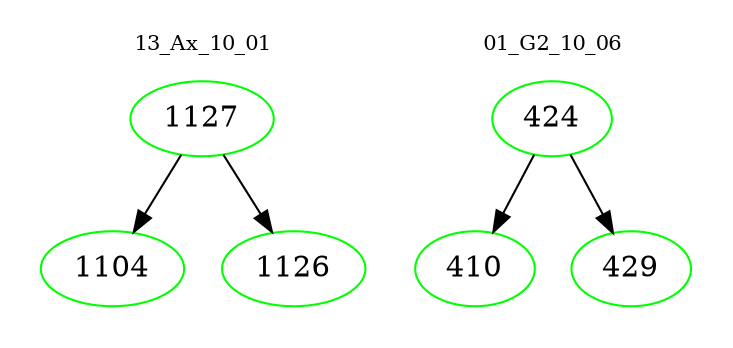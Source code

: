 digraph{
subgraph cluster_0 {
color = white
label = "13_Ax_10_01";
fontsize=10;
T0_1127 [label="1127", color="green"]
T0_1127 -> T0_1104 [color="black"]
T0_1104 [label="1104", color="green"]
T0_1127 -> T0_1126 [color="black"]
T0_1126 [label="1126", color="green"]
}
subgraph cluster_1 {
color = white
label = "01_G2_10_06";
fontsize=10;
T1_424 [label="424", color="green"]
T1_424 -> T1_410 [color="black"]
T1_410 [label="410", color="green"]
T1_424 -> T1_429 [color="black"]
T1_429 [label="429", color="green"]
}
}

